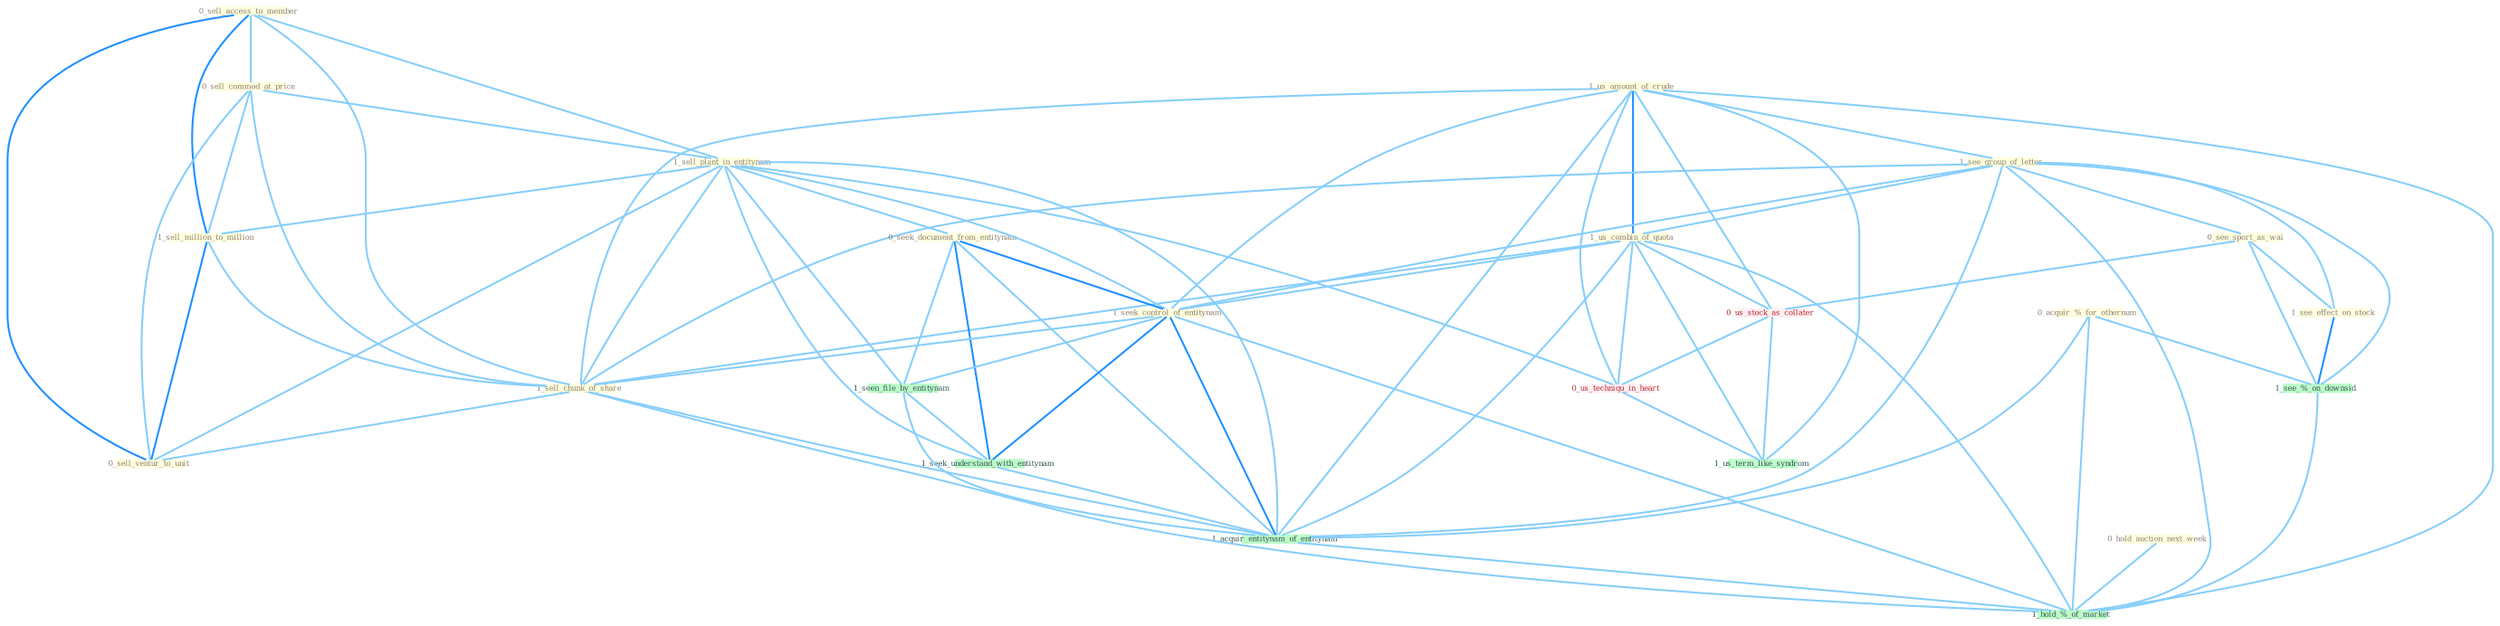 Graph G{ 
    node
    [shape=polygon,style=filled,width=.5,height=.06,color="#BDFCC9",fixedsize=true,fontsize=4,
    fontcolor="#2f4f4f"];
    {node
    [color="#ffffe0", fontcolor="#8b7d6b"] "1_us_amount_of_crude " "0_sell_access_to_member " "1_see_group_of_letter " "1_us_combin_of_quota " "0_sell_commod_at_price " "1_sell_plant_in_entitynam " "0_seek_document_from_entitynam " "0_see_sport_as_wai " "1_seek_control_of_entitynam " "1_sell_million_to_million " "1_sell_chunk_of_share " "0_hold_auction_next_week " "1_see_effect_on_stock " "0_sell_ventur_to_unit " "0_acquir_%_for_othernum "}
{node [color="#fff0f5", fontcolor="#b22222"] "0_us_stock_as_collater " "0_us_techniqu_in_heart "}
edge [color="#B0E2FF"];

	"1_us_amount_of_crude " -- "1_see_group_of_letter " [w="1", color="#87cefa" ];
	"1_us_amount_of_crude " -- "1_us_combin_of_quota " [w="2", color="#1e90ff" , len=0.8];
	"1_us_amount_of_crude " -- "1_seek_control_of_entitynam " [w="1", color="#87cefa" ];
	"1_us_amount_of_crude " -- "1_sell_chunk_of_share " [w="1", color="#87cefa" ];
	"1_us_amount_of_crude " -- "0_us_stock_as_collater " [w="1", color="#87cefa" ];
	"1_us_amount_of_crude " -- "1_acquir_entitynam_of_entitynam " [w="1", color="#87cefa" ];
	"1_us_amount_of_crude " -- "0_us_techniqu_in_heart " [w="1", color="#87cefa" ];
	"1_us_amount_of_crude " -- "1_us_term_like_syndrom " [w="1", color="#87cefa" ];
	"1_us_amount_of_crude " -- "1_hold_%_of_market " [w="1", color="#87cefa" ];
	"0_sell_access_to_member " -- "0_sell_commod_at_price " [w="1", color="#87cefa" ];
	"0_sell_access_to_member " -- "1_sell_plant_in_entitynam " [w="1", color="#87cefa" ];
	"0_sell_access_to_member " -- "1_sell_million_to_million " [w="2", color="#1e90ff" , len=0.8];
	"0_sell_access_to_member " -- "1_sell_chunk_of_share " [w="1", color="#87cefa" ];
	"0_sell_access_to_member " -- "0_sell_ventur_to_unit " [w="2", color="#1e90ff" , len=0.8];
	"1_see_group_of_letter " -- "1_us_combin_of_quota " [w="1", color="#87cefa" ];
	"1_see_group_of_letter " -- "0_see_sport_as_wai " [w="1", color="#87cefa" ];
	"1_see_group_of_letter " -- "1_seek_control_of_entitynam " [w="1", color="#87cefa" ];
	"1_see_group_of_letter " -- "1_sell_chunk_of_share " [w="1", color="#87cefa" ];
	"1_see_group_of_letter " -- "1_see_effect_on_stock " [w="1", color="#87cefa" ];
	"1_see_group_of_letter " -- "1_acquir_entitynam_of_entitynam " [w="1", color="#87cefa" ];
	"1_see_group_of_letter " -- "1_see_%_on_downsid " [w="1", color="#87cefa" ];
	"1_see_group_of_letter " -- "1_hold_%_of_market " [w="1", color="#87cefa" ];
	"1_us_combin_of_quota " -- "1_seek_control_of_entitynam " [w="1", color="#87cefa" ];
	"1_us_combin_of_quota " -- "1_sell_chunk_of_share " [w="1", color="#87cefa" ];
	"1_us_combin_of_quota " -- "0_us_stock_as_collater " [w="1", color="#87cefa" ];
	"1_us_combin_of_quota " -- "1_acquir_entitynam_of_entitynam " [w="1", color="#87cefa" ];
	"1_us_combin_of_quota " -- "0_us_techniqu_in_heart " [w="1", color="#87cefa" ];
	"1_us_combin_of_quota " -- "1_us_term_like_syndrom " [w="1", color="#87cefa" ];
	"1_us_combin_of_quota " -- "1_hold_%_of_market " [w="1", color="#87cefa" ];
	"0_sell_commod_at_price " -- "1_sell_plant_in_entitynam " [w="1", color="#87cefa" ];
	"0_sell_commod_at_price " -- "1_sell_million_to_million " [w="1", color="#87cefa" ];
	"0_sell_commod_at_price " -- "1_sell_chunk_of_share " [w="1", color="#87cefa" ];
	"0_sell_commod_at_price " -- "0_sell_ventur_to_unit " [w="1", color="#87cefa" ];
	"1_sell_plant_in_entitynam " -- "0_seek_document_from_entitynam " [w="1", color="#87cefa" ];
	"1_sell_plant_in_entitynam " -- "1_seek_control_of_entitynam " [w="1", color="#87cefa" ];
	"1_sell_plant_in_entitynam " -- "1_sell_million_to_million " [w="1", color="#87cefa" ];
	"1_sell_plant_in_entitynam " -- "1_sell_chunk_of_share " [w="1", color="#87cefa" ];
	"1_sell_plant_in_entitynam " -- "0_sell_ventur_to_unit " [w="1", color="#87cefa" ];
	"1_sell_plant_in_entitynam " -- "1_seen_file_by_entitynam " [w="1", color="#87cefa" ];
	"1_sell_plant_in_entitynam " -- "1_seek_understand_with_entitynam " [w="1", color="#87cefa" ];
	"1_sell_plant_in_entitynam " -- "1_acquir_entitynam_of_entitynam " [w="1", color="#87cefa" ];
	"1_sell_plant_in_entitynam " -- "0_us_techniqu_in_heart " [w="1", color="#87cefa" ];
	"0_seek_document_from_entitynam " -- "1_seek_control_of_entitynam " [w="2", color="#1e90ff" , len=0.8];
	"0_seek_document_from_entitynam " -- "1_seen_file_by_entitynam " [w="1", color="#87cefa" ];
	"0_seek_document_from_entitynam " -- "1_seek_understand_with_entitynam " [w="2", color="#1e90ff" , len=0.8];
	"0_seek_document_from_entitynam " -- "1_acquir_entitynam_of_entitynam " [w="1", color="#87cefa" ];
	"0_see_sport_as_wai " -- "1_see_effect_on_stock " [w="1", color="#87cefa" ];
	"0_see_sport_as_wai " -- "0_us_stock_as_collater " [w="1", color="#87cefa" ];
	"0_see_sport_as_wai " -- "1_see_%_on_downsid " [w="1", color="#87cefa" ];
	"1_seek_control_of_entitynam " -- "1_sell_chunk_of_share " [w="1", color="#87cefa" ];
	"1_seek_control_of_entitynam " -- "1_seen_file_by_entitynam " [w="1", color="#87cefa" ];
	"1_seek_control_of_entitynam " -- "1_seek_understand_with_entitynam " [w="2", color="#1e90ff" , len=0.8];
	"1_seek_control_of_entitynam " -- "1_acquir_entitynam_of_entitynam " [w="2", color="#1e90ff" , len=0.8];
	"1_seek_control_of_entitynam " -- "1_hold_%_of_market " [w="1", color="#87cefa" ];
	"1_sell_million_to_million " -- "1_sell_chunk_of_share " [w="1", color="#87cefa" ];
	"1_sell_million_to_million " -- "0_sell_ventur_to_unit " [w="2", color="#1e90ff" , len=0.8];
	"1_sell_chunk_of_share " -- "0_sell_ventur_to_unit " [w="1", color="#87cefa" ];
	"1_sell_chunk_of_share " -- "1_acquir_entitynam_of_entitynam " [w="1", color="#87cefa" ];
	"1_sell_chunk_of_share " -- "1_hold_%_of_market " [w="1", color="#87cefa" ];
	"0_hold_auction_next_week " -- "1_hold_%_of_market " [w="1", color="#87cefa" ];
	"1_see_effect_on_stock " -- "1_see_%_on_downsid " [w="2", color="#1e90ff" , len=0.8];
	"0_acquir_%_for_othernum " -- "1_acquir_entitynam_of_entitynam " [w="1", color="#87cefa" ];
	"0_acquir_%_for_othernum " -- "1_see_%_on_downsid " [w="1", color="#87cefa" ];
	"0_acquir_%_for_othernum " -- "1_hold_%_of_market " [w="1", color="#87cefa" ];
	"1_seen_file_by_entitynam " -- "1_seek_understand_with_entitynam " [w="1", color="#87cefa" ];
	"1_seen_file_by_entitynam " -- "1_acquir_entitynam_of_entitynam " [w="1", color="#87cefa" ];
	"0_us_stock_as_collater " -- "0_us_techniqu_in_heart " [w="1", color="#87cefa" ];
	"0_us_stock_as_collater " -- "1_us_term_like_syndrom " [w="1", color="#87cefa" ];
	"1_seek_understand_with_entitynam " -- "1_acquir_entitynam_of_entitynam " [w="1", color="#87cefa" ];
	"1_acquir_entitynam_of_entitynam " -- "1_hold_%_of_market " [w="1", color="#87cefa" ];
	"0_us_techniqu_in_heart " -- "1_us_term_like_syndrom " [w="1", color="#87cefa" ];
	"1_see_%_on_downsid " -- "1_hold_%_of_market " [w="1", color="#87cefa" ];
}